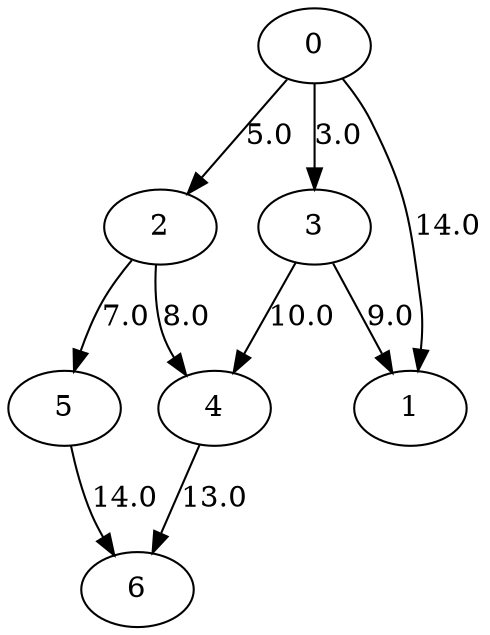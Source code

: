 digraph g {
edge [color=black]
  0 -> 2 [label = 5.0]
  0 -> 3 [label = 3.0]
  0 -> 1 [label = 14.0]
  3 -> 4 [label = 10.0]
  3 -> 1 [label = 9.0]
  2 -> 5 [label = 7.0]
  2 -> 4 [label = 8.0]
  5 -> 6 [label = 14.0]
  4 -> 6 [label = 13.0]
}
